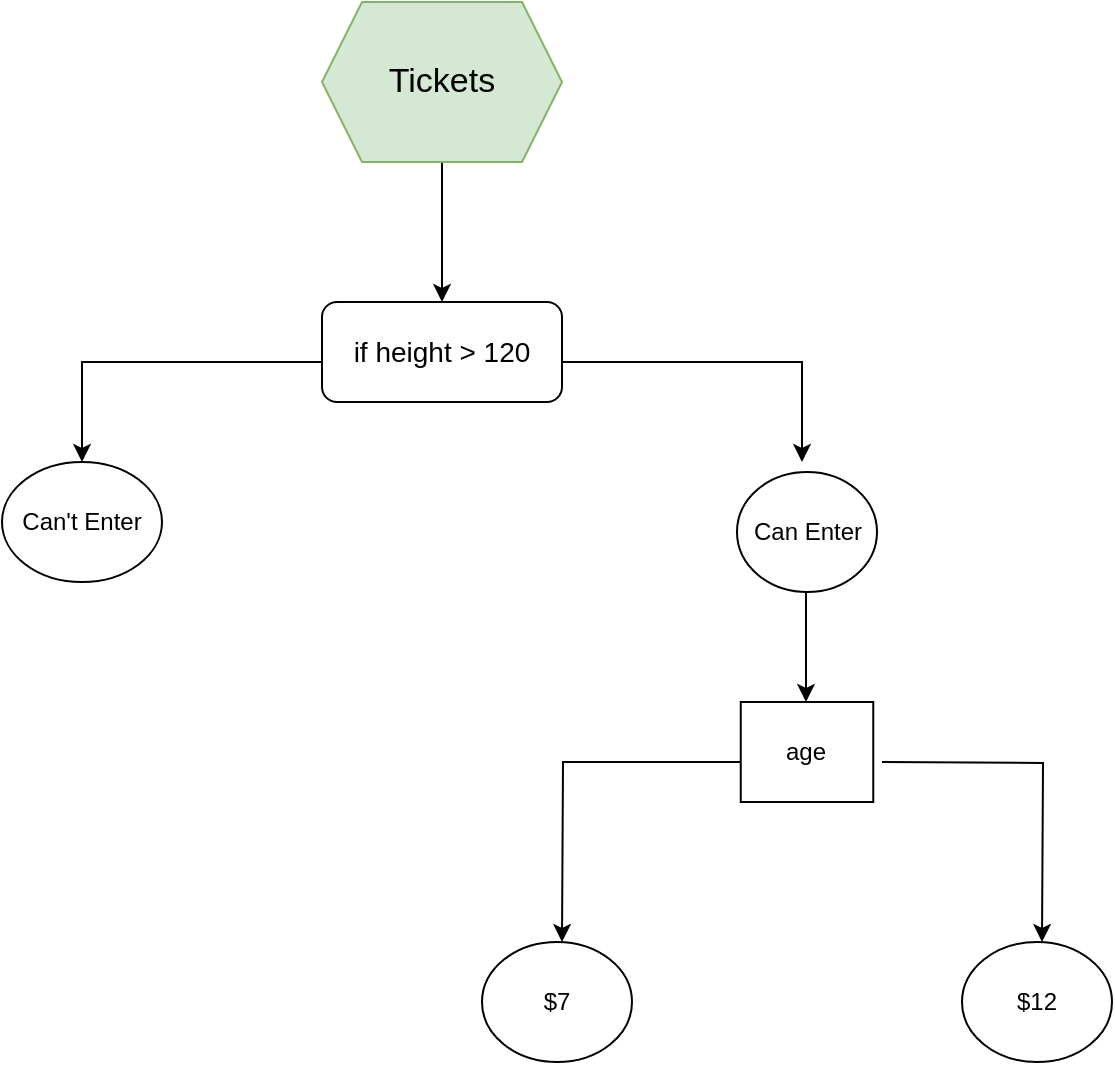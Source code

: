 <mxfile version="22.1.15" type="github">
  <diagram name="Page-1" id="FrTlOlZa7Pk7a0CT6voq">
    <mxGraphModel dx="765" dy="454" grid="1" gridSize="10" guides="1" tooltips="1" connect="1" arrows="1" fold="1" page="1" pageScale="1" pageWidth="850" pageHeight="1100" math="0" shadow="0">
      <root>
        <mxCell id="0" />
        <mxCell id="1" parent="0" />
        <mxCell id="Ezsk1gdBavUFcUs4IUh0-2" style="edgeStyle=orthogonalEdgeStyle;rounded=0;orthogonalLoop=1;jettySize=auto;html=1;" parent="1" source="Ezsk1gdBavUFcUs4IUh0-1" edge="1">
          <mxGeometry relative="1" as="geometry">
            <mxPoint x="420" y="200" as="targetPoint" />
          </mxGeometry>
        </mxCell>
        <mxCell id="Ezsk1gdBavUFcUs4IUh0-1" value="&lt;font style=&quot;font-size: 17px;&quot;&gt;Tickets&lt;/font&gt;" style="shape=hexagon;perimeter=hexagonPerimeter2;whiteSpace=wrap;html=1;fixedSize=1;fillColor=#d5e8d4;strokeColor=#82b366;" parent="1" vertex="1">
          <mxGeometry x="360" y="50" width="120" height="80" as="geometry" />
        </mxCell>
        <mxCell id="Ezsk1gdBavUFcUs4IUh0-4" style="edgeStyle=orthogonalEdgeStyle;rounded=0;orthogonalLoop=1;jettySize=auto;html=1;" parent="1" source="Ezsk1gdBavUFcUs4IUh0-3" edge="1">
          <mxGeometry relative="1" as="geometry">
            <mxPoint x="600" y="280" as="targetPoint" />
            <Array as="points">
              <mxPoint x="600" y="230" />
            </Array>
          </mxGeometry>
        </mxCell>
        <mxCell id="Ezsk1gdBavUFcUs4IUh0-5" style="edgeStyle=orthogonalEdgeStyle;rounded=0;orthogonalLoop=1;jettySize=auto;html=1;" parent="1" source="Ezsk1gdBavUFcUs4IUh0-3" edge="1">
          <mxGeometry relative="1" as="geometry">
            <mxPoint x="240" y="280" as="targetPoint" />
            <Array as="points">
              <mxPoint x="240" y="230" />
            </Array>
          </mxGeometry>
        </mxCell>
        <mxCell id="Ezsk1gdBavUFcUs4IUh0-3" value="&lt;font style=&quot;font-size: 14px;&quot;&gt;if height &amp;gt; 120&lt;/font&gt;" style="rounded=1;whiteSpace=wrap;html=1;" parent="1" vertex="1">
          <mxGeometry x="360" y="200" width="120" height="50" as="geometry" />
        </mxCell>
        <mxCell id="Ezsk1gdBavUFcUs4IUh0-6" value="Can&#39;t Enter" style="ellipse;whiteSpace=wrap;html=1;" parent="1" vertex="1">
          <mxGeometry x="200" y="280" width="80" height="60" as="geometry" />
        </mxCell>
        <mxCell id="Jephfby6uwtYOP852D1k-1" style="edgeStyle=orthogonalEdgeStyle;rounded=0;orthogonalLoop=1;jettySize=auto;html=1;" edge="1" parent="1" source="Ezsk1gdBavUFcUs4IUh0-7">
          <mxGeometry relative="1" as="geometry">
            <mxPoint x="602" y="400" as="targetPoint" />
          </mxGeometry>
        </mxCell>
        <mxCell id="Ezsk1gdBavUFcUs4IUh0-7" value="Can Enter" style="ellipse;whiteSpace=wrap;html=1;" parent="1" vertex="1">
          <mxGeometry x="567.5" y="285" width="70" height="60" as="geometry" />
        </mxCell>
        <mxCell id="Jephfby6uwtYOP852D1k-4" style="edgeStyle=orthogonalEdgeStyle;rounded=0;orthogonalLoop=1;jettySize=auto;html=1;exitX=0.16;exitY=0.6;exitDx=0;exitDy=0;exitPerimeter=0;" edge="1" parent="1" source="Jephfby6uwtYOP852D1k-9">
          <mxGeometry relative="1" as="geometry">
            <mxPoint x="480" y="520" as="targetPoint" />
            <mxPoint x="560" y="430" as="sourcePoint" />
          </mxGeometry>
        </mxCell>
        <mxCell id="Jephfby6uwtYOP852D1k-5" style="edgeStyle=orthogonalEdgeStyle;rounded=0;orthogonalLoop=1;jettySize=auto;html=1;" edge="1" parent="1">
          <mxGeometry relative="1" as="geometry">
            <mxPoint x="720" y="520" as="targetPoint" />
            <mxPoint x="640" y="430" as="sourcePoint" />
          </mxGeometry>
        </mxCell>
        <mxCell id="Jephfby6uwtYOP852D1k-7" value="$7" style="ellipse;whiteSpace=wrap;html=1;" vertex="1" parent="1">
          <mxGeometry x="440" y="520" width="75" height="60" as="geometry" />
        </mxCell>
        <mxCell id="Jephfby6uwtYOP852D1k-9" value="age" style="rounded=0;whiteSpace=wrap;html=1;" vertex="1" parent="1">
          <mxGeometry x="569.38" y="400" width="66.25" height="50" as="geometry" />
        </mxCell>
        <mxCell id="Jephfby6uwtYOP852D1k-11" value="$12" style="ellipse;whiteSpace=wrap;html=1;" vertex="1" parent="1">
          <mxGeometry x="680" y="520" width="75" height="60" as="geometry" />
        </mxCell>
      </root>
    </mxGraphModel>
  </diagram>
</mxfile>
